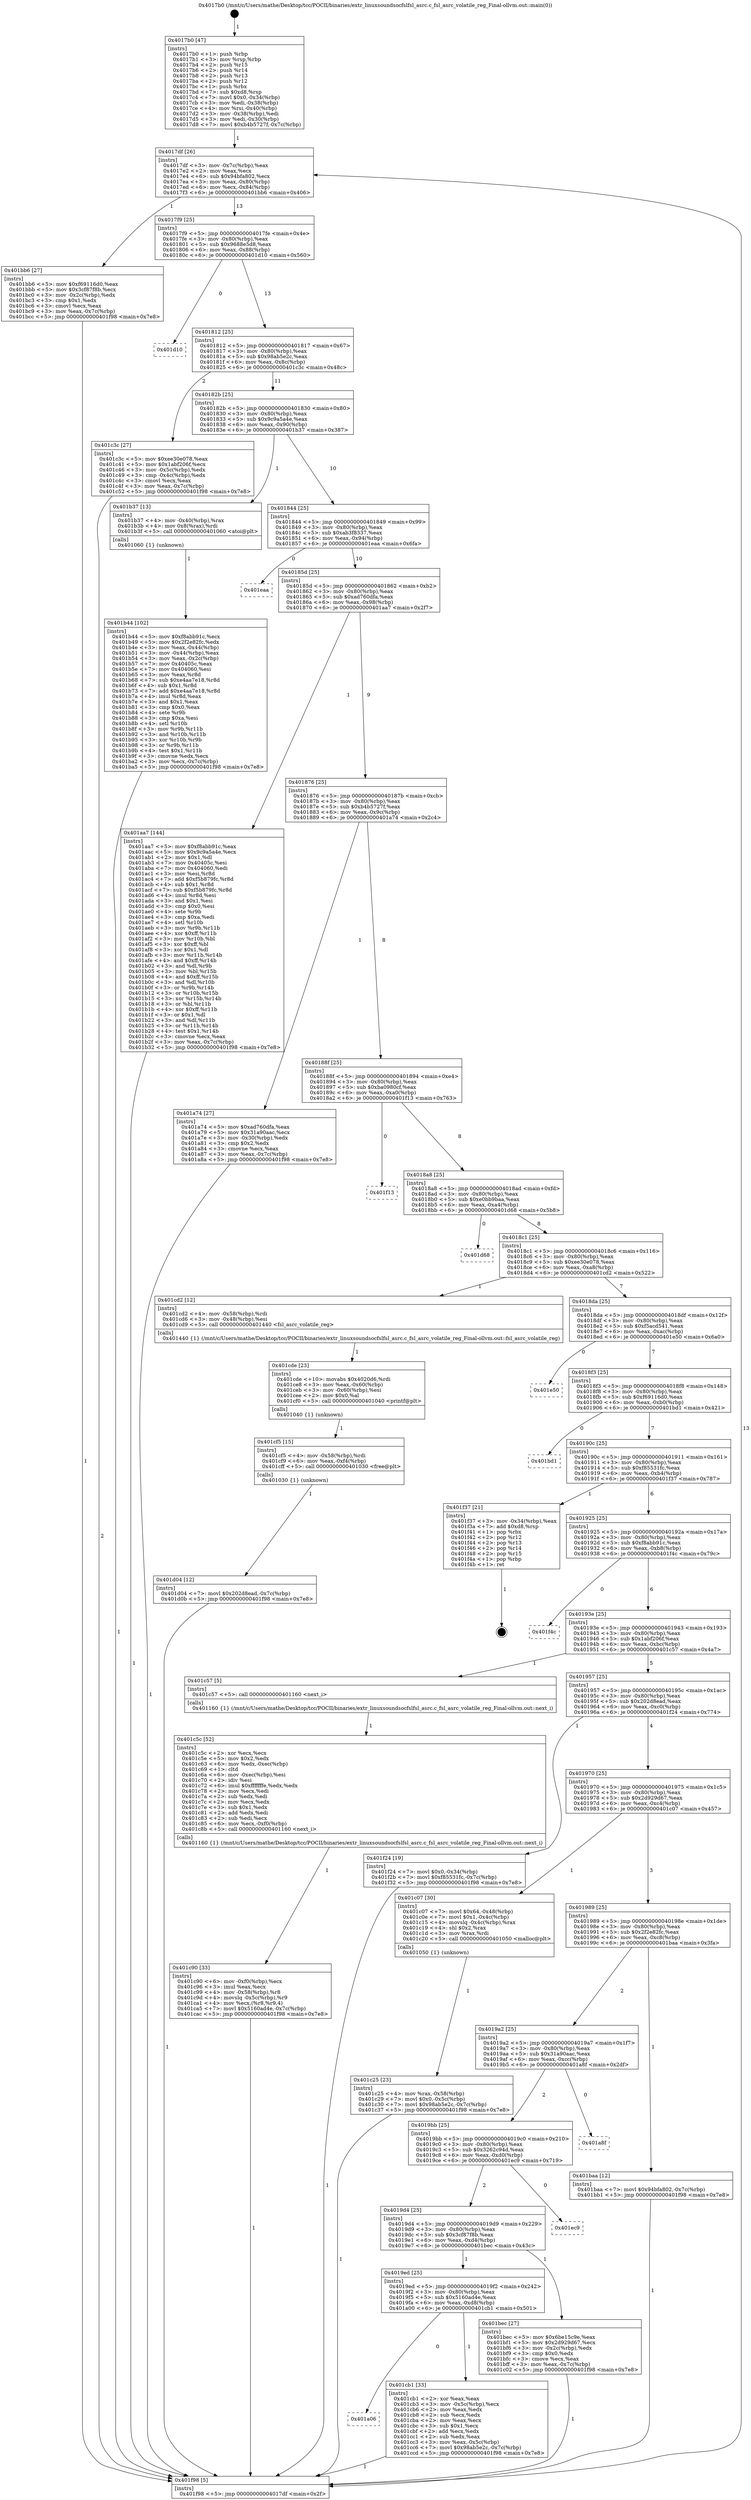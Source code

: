 digraph "0x4017b0" {
  label = "0x4017b0 (/mnt/c/Users/mathe/Desktop/tcc/POCII/binaries/extr_linuxsoundsocfslfsl_asrc.c_fsl_asrc_volatile_reg_Final-ollvm.out::main(0))"
  labelloc = "t"
  node[shape=record]

  Entry [label="",width=0.3,height=0.3,shape=circle,fillcolor=black,style=filled]
  "0x4017df" [label="{
     0x4017df [26]\l
     | [instrs]\l
     &nbsp;&nbsp;0x4017df \<+3\>: mov -0x7c(%rbp),%eax\l
     &nbsp;&nbsp;0x4017e2 \<+2\>: mov %eax,%ecx\l
     &nbsp;&nbsp;0x4017e4 \<+6\>: sub $0x94bfa802,%ecx\l
     &nbsp;&nbsp;0x4017ea \<+3\>: mov %eax,-0x80(%rbp)\l
     &nbsp;&nbsp;0x4017ed \<+6\>: mov %ecx,-0x84(%rbp)\l
     &nbsp;&nbsp;0x4017f3 \<+6\>: je 0000000000401bb6 \<main+0x406\>\l
  }"]
  "0x401bb6" [label="{
     0x401bb6 [27]\l
     | [instrs]\l
     &nbsp;&nbsp;0x401bb6 \<+5\>: mov $0xf69116d0,%eax\l
     &nbsp;&nbsp;0x401bbb \<+5\>: mov $0x3cf87f8b,%ecx\l
     &nbsp;&nbsp;0x401bc0 \<+3\>: mov -0x2c(%rbp),%edx\l
     &nbsp;&nbsp;0x401bc3 \<+3\>: cmp $0x1,%edx\l
     &nbsp;&nbsp;0x401bc6 \<+3\>: cmovl %ecx,%eax\l
     &nbsp;&nbsp;0x401bc9 \<+3\>: mov %eax,-0x7c(%rbp)\l
     &nbsp;&nbsp;0x401bcc \<+5\>: jmp 0000000000401f98 \<main+0x7e8\>\l
  }"]
  "0x4017f9" [label="{
     0x4017f9 [25]\l
     | [instrs]\l
     &nbsp;&nbsp;0x4017f9 \<+5\>: jmp 00000000004017fe \<main+0x4e\>\l
     &nbsp;&nbsp;0x4017fe \<+3\>: mov -0x80(%rbp),%eax\l
     &nbsp;&nbsp;0x401801 \<+5\>: sub $0x9688e5d8,%eax\l
     &nbsp;&nbsp;0x401806 \<+6\>: mov %eax,-0x88(%rbp)\l
     &nbsp;&nbsp;0x40180c \<+6\>: je 0000000000401d10 \<main+0x560\>\l
  }"]
  Exit [label="",width=0.3,height=0.3,shape=circle,fillcolor=black,style=filled,peripheries=2]
  "0x401d10" [label="{
     0x401d10\l
  }", style=dashed]
  "0x401812" [label="{
     0x401812 [25]\l
     | [instrs]\l
     &nbsp;&nbsp;0x401812 \<+5\>: jmp 0000000000401817 \<main+0x67\>\l
     &nbsp;&nbsp;0x401817 \<+3\>: mov -0x80(%rbp),%eax\l
     &nbsp;&nbsp;0x40181a \<+5\>: sub $0x98ab5e2c,%eax\l
     &nbsp;&nbsp;0x40181f \<+6\>: mov %eax,-0x8c(%rbp)\l
     &nbsp;&nbsp;0x401825 \<+6\>: je 0000000000401c3c \<main+0x48c\>\l
  }"]
  "0x401d04" [label="{
     0x401d04 [12]\l
     | [instrs]\l
     &nbsp;&nbsp;0x401d04 \<+7\>: movl $0x202d8ead,-0x7c(%rbp)\l
     &nbsp;&nbsp;0x401d0b \<+5\>: jmp 0000000000401f98 \<main+0x7e8\>\l
  }"]
  "0x401c3c" [label="{
     0x401c3c [27]\l
     | [instrs]\l
     &nbsp;&nbsp;0x401c3c \<+5\>: mov $0xee30e078,%eax\l
     &nbsp;&nbsp;0x401c41 \<+5\>: mov $0x1abf206f,%ecx\l
     &nbsp;&nbsp;0x401c46 \<+3\>: mov -0x5c(%rbp),%edx\l
     &nbsp;&nbsp;0x401c49 \<+3\>: cmp -0x4c(%rbp),%edx\l
     &nbsp;&nbsp;0x401c4c \<+3\>: cmovl %ecx,%eax\l
     &nbsp;&nbsp;0x401c4f \<+3\>: mov %eax,-0x7c(%rbp)\l
     &nbsp;&nbsp;0x401c52 \<+5\>: jmp 0000000000401f98 \<main+0x7e8\>\l
  }"]
  "0x40182b" [label="{
     0x40182b [25]\l
     | [instrs]\l
     &nbsp;&nbsp;0x40182b \<+5\>: jmp 0000000000401830 \<main+0x80\>\l
     &nbsp;&nbsp;0x401830 \<+3\>: mov -0x80(%rbp),%eax\l
     &nbsp;&nbsp;0x401833 \<+5\>: sub $0x9c9a5a4e,%eax\l
     &nbsp;&nbsp;0x401838 \<+6\>: mov %eax,-0x90(%rbp)\l
     &nbsp;&nbsp;0x40183e \<+6\>: je 0000000000401b37 \<main+0x387\>\l
  }"]
  "0x401cf5" [label="{
     0x401cf5 [15]\l
     | [instrs]\l
     &nbsp;&nbsp;0x401cf5 \<+4\>: mov -0x58(%rbp),%rdi\l
     &nbsp;&nbsp;0x401cf9 \<+6\>: mov %eax,-0xf4(%rbp)\l
     &nbsp;&nbsp;0x401cff \<+5\>: call 0000000000401030 \<free@plt\>\l
     | [calls]\l
     &nbsp;&nbsp;0x401030 \{1\} (unknown)\l
  }"]
  "0x401b37" [label="{
     0x401b37 [13]\l
     | [instrs]\l
     &nbsp;&nbsp;0x401b37 \<+4\>: mov -0x40(%rbp),%rax\l
     &nbsp;&nbsp;0x401b3b \<+4\>: mov 0x8(%rax),%rdi\l
     &nbsp;&nbsp;0x401b3f \<+5\>: call 0000000000401060 \<atoi@plt\>\l
     | [calls]\l
     &nbsp;&nbsp;0x401060 \{1\} (unknown)\l
  }"]
  "0x401844" [label="{
     0x401844 [25]\l
     | [instrs]\l
     &nbsp;&nbsp;0x401844 \<+5\>: jmp 0000000000401849 \<main+0x99\>\l
     &nbsp;&nbsp;0x401849 \<+3\>: mov -0x80(%rbp),%eax\l
     &nbsp;&nbsp;0x40184c \<+5\>: sub $0xab3f8337,%eax\l
     &nbsp;&nbsp;0x401851 \<+6\>: mov %eax,-0x94(%rbp)\l
     &nbsp;&nbsp;0x401857 \<+6\>: je 0000000000401eaa \<main+0x6fa\>\l
  }"]
  "0x401cde" [label="{
     0x401cde [23]\l
     | [instrs]\l
     &nbsp;&nbsp;0x401cde \<+10\>: movabs $0x4020d6,%rdi\l
     &nbsp;&nbsp;0x401ce8 \<+3\>: mov %eax,-0x60(%rbp)\l
     &nbsp;&nbsp;0x401ceb \<+3\>: mov -0x60(%rbp),%esi\l
     &nbsp;&nbsp;0x401cee \<+2\>: mov $0x0,%al\l
     &nbsp;&nbsp;0x401cf0 \<+5\>: call 0000000000401040 \<printf@plt\>\l
     | [calls]\l
     &nbsp;&nbsp;0x401040 \{1\} (unknown)\l
  }"]
  "0x401eaa" [label="{
     0x401eaa\l
  }", style=dashed]
  "0x40185d" [label="{
     0x40185d [25]\l
     | [instrs]\l
     &nbsp;&nbsp;0x40185d \<+5\>: jmp 0000000000401862 \<main+0xb2\>\l
     &nbsp;&nbsp;0x401862 \<+3\>: mov -0x80(%rbp),%eax\l
     &nbsp;&nbsp;0x401865 \<+5\>: sub $0xad760dfa,%eax\l
     &nbsp;&nbsp;0x40186a \<+6\>: mov %eax,-0x98(%rbp)\l
     &nbsp;&nbsp;0x401870 \<+6\>: je 0000000000401aa7 \<main+0x2f7\>\l
  }"]
  "0x401a06" [label="{
     0x401a06\l
  }", style=dashed]
  "0x401aa7" [label="{
     0x401aa7 [144]\l
     | [instrs]\l
     &nbsp;&nbsp;0x401aa7 \<+5\>: mov $0xf8abb91c,%eax\l
     &nbsp;&nbsp;0x401aac \<+5\>: mov $0x9c9a5a4e,%ecx\l
     &nbsp;&nbsp;0x401ab1 \<+2\>: mov $0x1,%dl\l
     &nbsp;&nbsp;0x401ab3 \<+7\>: mov 0x40405c,%esi\l
     &nbsp;&nbsp;0x401aba \<+7\>: mov 0x404060,%edi\l
     &nbsp;&nbsp;0x401ac1 \<+3\>: mov %esi,%r8d\l
     &nbsp;&nbsp;0x401ac4 \<+7\>: add $0xf5b879fc,%r8d\l
     &nbsp;&nbsp;0x401acb \<+4\>: sub $0x1,%r8d\l
     &nbsp;&nbsp;0x401acf \<+7\>: sub $0xf5b879fc,%r8d\l
     &nbsp;&nbsp;0x401ad6 \<+4\>: imul %r8d,%esi\l
     &nbsp;&nbsp;0x401ada \<+3\>: and $0x1,%esi\l
     &nbsp;&nbsp;0x401add \<+3\>: cmp $0x0,%esi\l
     &nbsp;&nbsp;0x401ae0 \<+4\>: sete %r9b\l
     &nbsp;&nbsp;0x401ae4 \<+3\>: cmp $0xa,%edi\l
     &nbsp;&nbsp;0x401ae7 \<+4\>: setl %r10b\l
     &nbsp;&nbsp;0x401aeb \<+3\>: mov %r9b,%r11b\l
     &nbsp;&nbsp;0x401aee \<+4\>: xor $0xff,%r11b\l
     &nbsp;&nbsp;0x401af2 \<+3\>: mov %r10b,%bl\l
     &nbsp;&nbsp;0x401af5 \<+3\>: xor $0xff,%bl\l
     &nbsp;&nbsp;0x401af8 \<+3\>: xor $0x1,%dl\l
     &nbsp;&nbsp;0x401afb \<+3\>: mov %r11b,%r14b\l
     &nbsp;&nbsp;0x401afe \<+4\>: and $0xff,%r14b\l
     &nbsp;&nbsp;0x401b02 \<+3\>: and %dl,%r9b\l
     &nbsp;&nbsp;0x401b05 \<+3\>: mov %bl,%r15b\l
     &nbsp;&nbsp;0x401b08 \<+4\>: and $0xff,%r15b\l
     &nbsp;&nbsp;0x401b0c \<+3\>: and %dl,%r10b\l
     &nbsp;&nbsp;0x401b0f \<+3\>: or %r9b,%r14b\l
     &nbsp;&nbsp;0x401b12 \<+3\>: or %r10b,%r15b\l
     &nbsp;&nbsp;0x401b15 \<+3\>: xor %r15b,%r14b\l
     &nbsp;&nbsp;0x401b18 \<+3\>: or %bl,%r11b\l
     &nbsp;&nbsp;0x401b1b \<+4\>: xor $0xff,%r11b\l
     &nbsp;&nbsp;0x401b1f \<+3\>: or $0x1,%dl\l
     &nbsp;&nbsp;0x401b22 \<+3\>: and %dl,%r11b\l
     &nbsp;&nbsp;0x401b25 \<+3\>: or %r11b,%r14b\l
     &nbsp;&nbsp;0x401b28 \<+4\>: test $0x1,%r14b\l
     &nbsp;&nbsp;0x401b2c \<+3\>: cmovne %ecx,%eax\l
     &nbsp;&nbsp;0x401b2f \<+3\>: mov %eax,-0x7c(%rbp)\l
     &nbsp;&nbsp;0x401b32 \<+5\>: jmp 0000000000401f98 \<main+0x7e8\>\l
  }"]
  "0x401876" [label="{
     0x401876 [25]\l
     | [instrs]\l
     &nbsp;&nbsp;0x401876 \<+5\>: jmp 000000000040187b \<main+0xcb\>\l
     &nbsp;&nbsp;0x40187b \<+3\>: mov -0x80(%rbp),%eax\l
     &nbsp;&nbsp;0x40187e \<+5\>: sub $0xb4b5727f,%eax\l
     &nbsp;&nbsp;0x401883 \<+6\>: mov %eax,-0x9c(%rbp)\l
     &nbsp;&nbsp;0x401889 \<+6\>: je 0000000000401a74 \<main+0x2c4\>\l
  }"]
  "0x401cb1" [label="{
     0x401cb1 [33]\l
     | [instrs]\l
     &nbsp;&nbsp;0x401cb1 \<+2\>: xor %eax,%eax\l
     &nbsp;&nbsp;0x401cb3 \<+3\>: mov -0x5c(%rbp),%ecx\l
     &nbsp;&nbsp;0x401cb6 \<+2\>: mov %eax,%edx\l
     &nbsp;&nbsp;0x401cb8 \<+2\>: sub %ecx,%edx\l
     &nbsp;&nbsp;0x401cba \<+2\>: mov %eax,%ecx\l
     &nbsp;&nbsp;0x401cbc \<+3\>: sub $0x1,%ecx\l
     &nbsp;&nbsp;0x401cbf \<+2\>: add %ecx,%edx\l
     &nbsp;&nbsp;0x401cc1 \<+2\>: sub %edx,%eax\l
     &nbsp;&nbsp;0x401cc3 \<+3\>: mov %eax,-0x5c(%rbp)\l
     &nbsp;&nbsp;0x401cc6 \<+7\>: movl $0x98ab5e2c,-0x7c(%rbp)\l
     &nbsp;&nbsp;0x401ccd \<+5\>: jmp 0000000000401f98 \<main+0x7e8\>\l
  }"]
  "0x401a74" [label="{
     0x401a74 [27]\l
     | [instrs]\l
     &nbsp;&nbsp;0x401a74 \<+5\>: mov $0xad760dfa,%eax\l
     &nbsp;&nbsp;0x401a79 \<+5\>: mov $0x31a90aac,%ecx\l
     &nbsp;&nbsp;0x401a7e \<+3\>: mov -0x30(%rbp),%edx\l
     &nbsp;&nbsp;0x401a81 \<+3\>: cmp $0x2,%edx\l
     &nbsp;&nbsp;0x401a84 \<+3\>: cmovne %ecx,%eax\l
     &nbsp;&nbsp;0x401a87 \<+3\>: mov %eax,-0x7c(%rbp)\l
     &nbsp;&nbsp;0x401a8a \<+5\>: jmp 0000000000401f98 \<main+0x7e8\>\l
  }"]
  "0x40188f" [label="{
     0x40188f [25]\l
     | [instrs]\l
     &nbsp;&nbsp;0x40188f \<+5\>: jmp 0000000000401894 \<main+0xe4\>\l
     &nbsp;&nbsp;0x401894 \<+3\>: mov -0x80(%rbp),%eax\l
     &nbsp;&nbsp;0x401897 \<+5\>: sub $0xba0980cf,%eax\l
     &nbsp;&nbsp;0x40189c \<+6\>: mov %eax,-0xa0(%rbp)\l
     &nbsp;&nbsp;0x4018a2 \<+6\>: je 0000000000401f13 \<main+0x763\>\l
  }"]
  "0x401f98" [label="{
     0x401f98 [5]\l
     | [instrs]\l
     &nbsp;&nbsp;0x401f98 \<+5\>: jmp 00000000004017df \<main+0x2f\>\l
  }"]
  "0x4017b0" [label="{
     0x4017b0 [47]\l
     | [instrs]\l
     &nbsp;&nbsp;0x4017b0 \<+1\>: push %rbp\l
     &nbsp;&nbsp;0x4017b1 \<+3\>: mov %rsp,%rbp\l
     &nbsp;&nbsp;0x4017b4 \<+2\>: push %r15\l
     &nbsp;&nbsp;0x4017b6 \<+2\>: push %r14\l
     &nbsp;&nbsp;0x4017b8 \<+2\>: push %r13\l
     &nbsp;&nbsp;0x4017ba \<+2\>: push %r12\l
     &nbsp;&nbsp;0x4017bc \<+1\>: push %rbx\l
     &nbsp;&nbsp;0x4017bd \<+7\>: sub $0xd8,%rsp\l
     &nbsp;&nbsp;0x4017c4 \<+7\>: movl $0x0,-0x34(%rbp)\l
     &nbsp;&nbsp;0x4017cb \<+3\>: mov %edi,-0x38(%rbp)\l
     &nbsp;&nbsp;0x4017ce \<+4\>: mov %rsi,-0x40(%rbp)\l
     &nbsp;&nbsp;0x4017d2 \<+3\>: mov -0x38(%rbp),%edi\l
     &nbsp;&nbsp;0x4017d5 \<+3\>: mov %edi,-0x30(%rbp)\l
     &nbsp;&nbsp;0x4017d8 \<+7\>: movl $0xb4b5727f,-0x7c(%rbp)\l
  }"]
  "0x401b44" [label="{
     0x401b44 [102]\l
     | [instrs]\l
     &nbsp;&nbsp;0x401b44 \<+5\>: mov $0xf8abb91c,%ecx\l
     &nbsp;&nbsp;0x401b49 \<+5\>: mov $0x2f2e82fc,%edx\l
     &nbsp;&nbsp;0x401b4e \<+3\>: mov %eax,-0x44(%rbp)\l
     &nbsp;&nbsp;0x401b51 \<+3\>: mov -0x44(%rbp),%eax\l
     &nbsp;&nbsp;0x401b54 \<+3\>: mov %eax,-0x2c(%rbp)\l
     &nbsp;&nbsp;0x401b57 \<+7\>: mov 0x40405c,%eax\l
     &nbsp;&nbsp;0x401b5e \<+7\>: mov 0x404060,%esi\l
     &nbsp;&nbsp;0x401b65 \<+3\>: mov %eax,%r8d\l
     &nbsp;&nbsp;0x401b68 \<+7\>: sub $0xe4aa7e18,%r8d\l
     &nbsp;&nbsp;0x401b6f \<+4\>: sub $0x1,%r8d\l
     &nbsp;&nbsp;0x401b73 \<+7\>: add $0xe4aa7e18,%r8d\l
     &nbsp;&nbsp;0x401b7a \<+4\>: imul %r8d,%eax\l
     &nbsp;&nbsp;0x401b7e \<+3\>: and $0x1,%eax\l
     &nbsp;&nbsp;0x401b81 \<+3\>: cmp $0x0,%eax\l
     &nbsp;&nbsp;0x401b84 \<+4\>: sete %r9b\l
     &nbsp;&nbsp;0x401b88 \<+3\>: cmp $0xa,%esi\l
     &nbsp;&nbsp;0x401b8b \<+4\>: setl %r10b\l
     &nbsp;&nbsp;0x401b8f \<+3\>: mov %r9b,%r11b\l
     &nbsp;&nbsp;0x401b92 \<+3\>: and %r10b,%r11b\l
     &nbsp;&nbsp;0x401b95 \<+3\>: xor %r10b,%r9b\l
     &nbsp;&nbsp;0x401b98 \<+3\>: or %r9b,%r11b\l
     &nbsp;&nbsp;0x401b9b \<+4\>: test $0x1,%r11b\l
     &nbsp;&nbsp;0x401b9f \<+3\>: cmovne %edx,%ecx\l
     &nbsp;&nbsp;0x401ba2 \<+3\>: mov %ecx,-0x7c(%rbp)\l
     &nbsp;&nbsp;0x401ba5 \<+5\>: jmp 0000000000401f98 \<main+0x7e8\>\l
  }"]
  "0x401c90" [label="{
     0x401c90 [33]\l
     | [instrs]\l
     &nbsp;&nbsp;0x401c90 \<+6\>: mov -0xf0(%rbp),%ecx\l
     &nbsp;&nbsp;0x401c96 \<+3\>: imul %eax,%ecx\l
     &nbsp;&nbsp;0x401c99 \<+4\>: mov -0x58(%rbp),%r8\l
     &nbsp;&nbsp;0x401c9d \<+4\>: movslq -0x5c(%rbp),%r9\l
     &nbsp;&nbsp;0x401ca1 \<+4\>: mov %ecx,(%r8,%r9,4)\l
     &nbsp;&nbsp;0x401ca5 \<+7\>: movl $0x5160ad4e,-0x7c(%rbp)\l
     &nbsp;&nbsp;0x401cac \<+5\>: jmp 0000000000401f98 \<main+0x7e8\>\l
  }"]
  "0x401f13" [label="{
     0x401f13\l
  }", style=dashed]
  "0x4018a8" [label="{
     0x4018a8 [25]\l
     | [instrs]\l
     &nbsp;&nbsp;0x4018a8 \<+5\>: jmp 00000000004018ad \<main+0xfd\>\l
     &nbsp;&nbsp;0x4018ad \<+3\>: mov -0x80(%rbp),%eax\l
     &nbsp;&nbsp;0x4018b0 \<+5\>: sub $0xe0bb9baa,%eax\l
     &nbsp;&nbsp;0x4018b5 \<+6\>: mov %eax,-0xa4(%rbp)\l
     &nbsp;&nbsp;0x4018bb \<+6\>: je 0000000000401d68 \<main+0x5b8\>\l
  }"]
  "0x401c5c" [label="{
     0x401c5c [52]\l
     | [instrs]\l
     &nbsp;&nbsp;0x401c5c \<+2\>: xor %ecx,%ecx\l
     &nbsp;&nbsp;0x401c5e \<+5\>: mov $0x2,%edx\l
     &nbsp;&nbsp;0x401c63 \<+6\>: mov %edx,-0xec(%rbp)\l
     &nbsp;&nbsp;0x401c69 \<+1\>: cltd\l
     &nbsp;&nbsp;0x401c6a \<+6\>: mov -0xec(%rbp),%esi\l
     &nbsp;&nbsp;0x401c70 \<+2\>: idiv %esi\l
     &nbsp;&nbsp;0x401c72 \<+6\>: imul $0xfffffffe,%edx,%edx\l
     &nbsp;&nbsp;0x401c78 \<+2\>: mov %ecx,%edi\l
     &nbsp;&nbsp;0x401c7a \<+2\>: sub %edx,%edi\l
     &nbsp;&nbsp;0x401c7c \<+2\>: mov %ecx,%edx\l
     &nbsp;&nbsp;0x401c7e \<+3\>: sub $0x1,%edx\l
     &nbsp;&nbsp;0x401c81 \<+2\>: add %edx,%edi\l
     &nbsp;&nbsp;0x401c83 \<+2\>: sub %edi,%ecx\l
     &nbsp;&nbsp;0x401c85 \<+6\>: mov %ecx,-0xf0(%rbp)\l
     &nbsp;&nbsp;0x401c8b \<+5\>: call 0000000000401160 \<next_i\>\l
     | [calls]\l
     &nbsp;&nbsp;0x401160 \{1\} (/mnt/c/Users/mathe/Desktop/tcc/POCII/binaries/extr_linuxsoundsocfslfsl_asrc.c_fsl_asrc_volatile_reg_Final-ollvm.out::next_i)\l
  }"]
  "0x401d68" [label="{
     0x401d68\l
  }", style=dashed]
  "0x4018c1" [label="{
     0x4018c1 [25]\l
     | [instrs]\l
     &nbsp;&nbsp;0x4018c1 \<+5\>: jmp 00000000004018c6 \<main+0x116\>\l
     &nbsp;&nbsp;0x4018c6 \<+3\>: mov -0x80(%rbp),%eax\l
     &nbsp;&nbsp;0x4018c9 \<+5\>: sub $0xee30e078,%eax\l
     &nbsp;&nbsp;0x4018ce \<+6\>: mov %eax,-0xa8(%rbp)\l
     &nbsp;&nbsp;0x4018d4 \<+6\>: je 0000000000401cd2 \<main+0x522\>\l
  }"]
  "0x401c25" [label="{
     0x401c25 [23]\l
     | [instrs]\l
     &nbsp;&nbsp;0x401c25 \<+4\>: mov %rax,-0x58(%rbp)\l
     &nbsp;&nbsp;0x401c29 \<+7\>: movl $0x0,-0x5c(%rbp)\l
     &nbsp;&nbsp;0x401c30 \<+7\>: movl $0x98ab5e2c,-0x7c(%rbp)\l
     &nbsp;&nbsp;0x401c37 \<+5\>: jmp 0000000000401f98 \<main+0x7e8\>\l
  }"]
  "0x401cd2" [label="{
     0x401cd2 [12]\l
     | [instrs]\l
     &nbsp;&nbsp;0x401cd2 \<+4\>: mov -0x58(%rbp),%rdi\l
     &nbsp;&nbsp;0x401cd6 \<+3\>: mov -0x48(%rbp),%esi\l
     &nbsp;&nbsp;0x401cd9 \<+5\>: call 0000000000401440 \<fsl_asrc_volatile_reg\>\l
     | [calls]\l
     &nbsp;&nbsp;0x401440 \{1\} (/mnt/c/Users/mathe/Desktop/tcc/POCII/binaries/extr_linuxsoundsocfslfsl_asrc.c_fsl_asrc_volatile_reg_Final-ollvm.out::fsl_asrc_volatile_reg)\l
  }"]
  "0x4018da" [label="{
     0x4018da [25]\l
     | [instrs]\l
     &nbsp;&nbsp;0x4018da \<+5\>: jmp 00000000004018df \<main+0x12f\>\l
     &nbsp;&nbsp;0x4018df \<+3\>: mov -0x80(%rbp),%eax\l
     &nbsp;&nbsp;0x4018e2 \<+5\>: sub $0xf5acd541,%eax\l
     &nbsp;&nbsp;0x4018e7 \<+6\>: mov %eax,-0xac(%rbp)\l
     &nbsp;&nbsp;0x4018ed \<+6\>: je 0000000000401e50 \<main+0x6a0\>\l
  }"]
  "0x4019ed" [label="{
     0x4019ed [25]\l
     | [instrs]\l
     &nbsp;&nbsp;0x4019ed \<+5\>: jmp 00000000004019f2 \<main+0x242\>\l
     &nbsp;&nbsp;0x4019f2 \<+3\>: mov -0x80(%rbp),%eax\l
     &nbsp;&nbsp;0x4019f5 \<+5\>: sub $0x5160ad4e,%eax\l
     &nbsp;&nbsp;0x4019fa \<+6\>: mov %eax,-0xd8(%rbp)\l
     &nbsp;&nbsp;0x401a00 \<+6\>: je 0000000000401cb1 \<main+0x501\>\l
  }"]
  "0x401e50" [label="{
     0x401e50\l
  }", style=dashed]
  "0x4018f3" [label="{
     0x4018f3 [25]\l
     | [instrs]\l
     &nbsp;&nbsp;0x4018f3 \<+5\>: jmp 00000000004018f8 \<main+0x148\>\l
     &nbsp;&nbsp;0x4018f8 \<+3\>: mov -0x80(%rbp),%eax\l
     &nbsp;&nbsp;0x4018fb \<+5\>: sub $0xf69116d0,%eax\l
     &nbsp;&nbsp;0x401900 \<+6\>: mov %eax,-0xb0(%rbp)\l
     &nbsp;&nbsp;0x401906 \<+6\>: je 0000000000401bd1 \<main+0x421\>\l
  }"]
  "0x401bec" [label="{
     0x401bec [27]\l
     | [instrs]\l
     &nbsp;&nbsp;0x401bec \<+5\>: mov $0x6be15c9e,%eax\l
     &nbsp;&nbsp;0x401bf1 \<+5\>: mov $0x2d929d67,%ecx\l
     &nbsp;&nbsp;0x401bf6 \<+3\>: mov -0x2c(%rbp),%edx\l
     &nbsp;&nbsp;0x401bf9 \<+3\>: cmp $0x0,%edx\l
     &nbsp;&nbsp;0x401bfc \<+3\>: cmove %ecx,%eax\l
     &nbsp;&nbsp;0x401bff \<+3\>: mov %eax,-0x7c(%rbp)\l
     &nbsp;&nbsp;0x401c02 \<+5\>: jmp 0000000000401f98 \<main+0x7e8\>\l
  }"]
  "0x401bd1" [label="{
     0x401bd1\l
  }", style=dashed]
  "0x40190c" [label="{
     0x40190c [25]\l
     | [instrs]\l
     &nbsp;&nbsp;0x40190c \<+5\>: jmp 0000000000401911 \<main+0x161\>\l
     &nbsp;&nbsp;0x401911 \<+3\>: mov -0x80(%rbp),%eax\l
     &nbsp;&nbsp;0x401914 \<+5\>: sub $0xf85531fc,%eax\l
     &nbsp;&nbsp;0x401919 \<+6\>: mov %eax,-0xb4(%rbp)\l
     &nbsp;&nbsp;0x40191f \<+6\>: je 0000000000401f37 \<main+0x787\>\l
  }"]
  "0x4019d4" [label="{
     0x4019d4 [25]\l
     | [instrs]\l
     &nbsp;&nbsp;0x4019d4 \<+5\>: jmp 00000000004019d9 \<main+0x229\>\l
     &nbsp;&nbsp;0x4019d9 \<+3\>: mov -0x80(%rbp),%eax\l
     &nbsp;&nbsp;0x4019dc \<+5\>: sub $0x3cf87f8b,%eax\l
     &nbsp;&nbsp;0x4019e1 \<+6\>: mov %eax,-0xd4(%rbp)\l
     &nbsp;&nbsp;0x4019e7 \<+6\>: je 0000000000401bec \<main+0x43c\>\l
  }"]
  "0x401f37" [label="{
     0x401f37 [21]\l
     | [instrs]\l
     &nbsp;&nbsp;0x401f37 \<+3\>: mov -0x34(%rbp),%eax\l
     &nbsp;&nbsp;0x401f3a \<+7\>: add $0xd8,%rsp\l
     &nbsp;&nbsp;0x401f41 \<+1\>: pop %rbx\l
     &nbsp;&nbsp;0x401f42 \<+2\>: pop %r12\l
     &nbsp;&nbsp;0x401f44 \<+2\>: pop %r13\l
     &nbsp;&nbsp;0x401f46 \<+2\>: pop %r14\l
     &nbsp;&nbsp;0x401f48 \<+2\>: pop %r15\l
     &nbsp;&nbsp;0x401f4a \<+1\>: pop %rbp\l
     &nbsp;&nbsp;0x401f4b \<+1\>: ret\l
  }"]
  "0x401925" [label="{
     0x401925 [25]\l
     | [instrs]\l
     &nbsp;&nbsp;0x401925 \<+5\>: jmp 000000000040192a \<main+0x17a\>\l
     &nbsp;&nbsp;0x40192a \<+3\>: mov -0x80(%rbp),%eax\l
     &nbsp;&nbsp;0x40192d \<+5\>: sub $0xf8abb91c,%eax\l
     &nbsp;&nbsp;0x401932 \<+6\>: mov %eax,-0xb8(%rbp)\l
     &nbsp;&nbsp;0x401938 \<+6\>: je 0000000000401f4c \<main+0x79c\>\l
  }"]
  "0x401ec9" [label="{
     0x401ec9\l
  }", style=dashed]
  "0x401f4c" [label="{
     0x401f4c\l
  }", style=dashed]
  "0x40193e" [label="{
     0x40193e [25]\l
     | [instrs]\l
     &nbsp;&nbsp;0x40193e \<+5\>: jmp 0000000000401943 \<main+0x193\>\l
     &nbsp;&nbsp;0x401943 \<+3\>: mov -0x80(%rbp),%eax\l
     &nbsp;&nbsp;0x401946 \<+5\>: sub $0x1abf206f,%eax\l
     &nbsp;&nbsp;0x40194b \<+6\>: mov %eax,-0xbc(%rbp)\l
     &nbsp;&nbsp;0x401951 \<+6\>: je 0000000000401c57 \<main+0x4a7\>\l
  }"]
  "0x4019bb" [label="{
     0x4019bb [25]\l
     | [instrs]\l
     &nbsp;&nbsp;0x4019bb \<+5\>: jmp 00000000004019c0 \<main+0x210\>\l
     &nbsp;&nbsp;0x4019c0 \<+3\>: mov -0x80(%rbp),%eax\l
     &nbsp;&nbsp;0x4019c3 \<+5\>: sub $0x3262c94d,%eax\l
     &nbsp;&nbsp;0x4019c8 \<+6\>: mov %eax,-0xd0(%rbp)\l
     &nbsp;&nbsp;0x4019ce \<+6\>: je 0000000000401ec9 \<main+0x719\>\l
  }"]
  "0x401c57" [label="{
     0x401c57 [5]\l
     | [instrs]\l
     &nbsp;&nbsp;0x401c57 \<+5\>: call 0000000000401160 \<next_i\>\l
     | [calls]\l
     &nbsp;&nbsp;0x401160 \{1\} (/mnt/c/Users/mathe/Desktop/tcc/POCII/binaries/extr_linuxsoundsocfslfsl_asrc.c_fsl_asrc_volatile_reg_Final-ollvm.out::next_i)\l
  }"]
  "0x401957" [label="{
     0x401957 [25]\l
     | [instrs]\l
     &nbsp;&nbsp;0x401957 \<+5\>: jmp 000000000040195c \<main+0x1ac\>\l
     &nbsp;&nbsp;0x40195c \<+3\>: mov -0x80(%rbp),%eax\l
     &nbsp;&nbsp;0x40195f \<+5\>: sub $0x202d8ead,%eax\l
     &nbsp;&nbsp;0x401964 \<+6\>: mov %eax,-0xc0(%rbp)\l
     &nbsp;&nbsp;0x40196a \<+6\>: je 0000000000401f24 \<main+0x774\>\l
  }"]
  "0x401a8f" [label="{
     0x401a8f\l
  }", style=dashed]
  "0x401f24" [label="{
     0x401f24 [19]\l
     | [instrs]\l
     &nbsp;&nbsp;0x401f24 \<+7\>: movl $0x0,-0x34(%rbp)\l
     &nbsp;&nbsp;0x401f2b \<+7\>: movl $0xf85531fc,-0x7c(%rbp)\l
     &nbsp;&nbsp;0x401f32 \<+5\>: jmp 0000000000401f98 \<main+0x7e8\>\l
  }"]
  "0x401970" [label="{
     0x401970 [25]\l
     | [instrs]\l
     &nbsp;&nbsp;0x401970 \<+5\>: jmp 0000000000401975 \<main+0x1c5\>\l
     &nbsp;&nbsp;0x401975 \<+3\>: mov -0x80(%rbp),%eax\l
     &nbsp;&nbsp;0x401978 \<+5\>: sub $0x2d929d67,%eax\l
     &nbsp;&nbsp;0x40197d \<+6\>: mov %eax,-0xc4(%rbp)\l
     &nbsp;&nbsp;0x401983 \<+6\>: je 0000000000401c07 \<main+0x457\>\l
  }"]
  "0x4019a2" [label="{
     0x4019a2 [25]\l
     | [instrs]\l
     &nbsp;&nbsp;0x4019a2 \<+5\>: jmp 00000000004019a7 \<main+0x1f7\>\l
     &nbsp;&nbsp;0x4019a7 \<+3\>: mov -0x80(%rbp),%eax\l
     &nbsp;&nbsp;0x4019aa \<+5\>: sub $0x31a90aac,%eax\l
     &nbsp;&nbsp;0x4019af \<+6\>: mov %eax,-0xcc(%rbp)\l
     &nbsp;&nbsp;0x4019b5 \<+6\>: je 0000000000401a8f \<main+0x2df\>\l
  }"]
  "0x401c07" [label="{
     0x401c07 [30]\l
     | [instrs]\l
     &nbsp;&nbsp;0x401c07 \<+7\>: movl $0x64,-0x48(%rbp)\l
     &nbsp;&nbsp;0x401c0e \<+7\>: movl $0x1,-0x4c(%rbp)\l
     &nbsp;&nbsp;0x401c15 \<+4\>: movslq -0x4c(%rbp),%rax\l
     &nbsp;&nbsp;0x401c19 \<+4\>: shl $0x2,%rax\l
     &nbsp;&nbsp;0x401c1d \<+3\>: mov %rax,%rdi\l
     &nbsp;&nbsp;0x401c20 \<+5\>: call 0000000000401050 \<malloc@plt\>\l
     | [calls]\l
     &nbsp;&nbsp;0x401050 \{1\} (unknown)\l
  }"]
  "0x401989" [label="{
     0x401989 [25]\l
     | [instrs]\l
     &nbsp;&nbsp;0x401989 \<+5\>: jmp 000000000040198e \<main+0x1de\>\l
     &nbsp;&nbsp;0x40198e \<+3\>: mov -0x80(%rbp),%eax\l
     &nbsp;&nbsp;0x401991 \<+5\>: sub $0x2f2e82fc,%eax\l
     &nbsp;&nbsp;0x401996 \<+6\>: mov %eax,-0xc8(%rbp)\l
     &nbsp;&nbsp;0x40199c \<+6\>: je 0000000000401baa \<main+0x3fa\>\l
  }"]
  "0x401baa" [label="{
     0x401baa [12]\l
     | [instrs]\l
     &nbsp;&nbsp;0x401baa \<+7\>: movl $0x94bfa802,-0x7c(%rbp)\l
     &nbsp;&nbsp;0x401bb1 \<+5\>: jmp 0000000000401f98 \<main+0x7e8\>\l
  }"]
  Entry -> "0x4017b0" [label=" 1"]
  "0x4017df" -> "0x401bb6" [label=" 1"]
  "0x4017df" -> "0x4017f9" [label=" 13"]
  "0x401f37" -> Exit [label=" 1"]
  "0x4017f9" -> "0x401d10" [label=" 0"]
  "0x4017f9" -> "0x401812" [label=" 13"]
  "0x401f24" -> "0x401f98" [label=" 1"]
  "0x401812" -> "0x401c3c" [label=" 2"]
  "0x401812" -> "0x40182b" [label=" 11"]
  "0x401d04" -> "0x401f98" [label=" 1"]
  "0x40182b" -> "0x401b37" [label=" 1"]
  "0x40182b" -> "0x401844" [label=" 10"]
  "0x401cf5" -> "0x401d04" [label=" 1"]
  "0x401844" -> "0x401eaa" [label=" 0"]
  "0x401844" -> "0x40185d" [label=" 10"]
  "0x401cde" -> "0x401cf5" [label=" 1"]
  "0x40185d" -> "0x401aa7" [label=" 1"]
  "0x40185d" -> "0x401876" [label=" 9"]
  "0x401cd2" -> "0x401cde" [label=" 1"]
  "0x401876" -> "0x401a74" [label=" 1"]
  "0x401876" -> "0x40188f" [label=" 8"]
  "0x401a74" -> "0x401f98" [label=" 1"]
  "0x4017b0" -> "0x4017df" [label=" 1"]
  "0x401f98" -> "0x4017df" [label=" 13"]
  "0x401aa7" -> "0x401f98" [label=" 1"]
  "0x401b37" -> "0x401b44" [label=" 1"]
  "0x401b44" -> "0x401f98" [label=" 1"]
  "0x401cb1" -> "0x401f98" [label=" 1"]
  "0x40188f" -> "0x401f13" [label=" 0"]
  "0x40188f" -> "0x4018a8" [label=" 8"]
  "0x4019ed" -> "0x401cb1" [label=" 1"]
  "0x4018a8" -> "0x401d68" [label=" 0"]
  "0x4018a8" -> "0x4018c1" [label=" 8"]
  "0x4019ed" -> "0x401a06" [label=" 0"]
  "0x4018c1" -> "0x401cd2" [label=" 1"]
  "0x4018c1" -> "0x4018da" [label=" 7"]
  "0x401c90" -> "0x401f98" [label=" 1"]
  "0x4018da" -> "0x401e50" [label=" 0"]
  "0x4018da" -> "0x4018f3" [label=" 7"]
  "0x401c5c" -> "0x401c90" [label=" 1"]
  "0x4018f3" -> "0x401bd1" [label=" 0"]
  "0x4018f3" -> "0x40190c" [label=" 7"]
  "0x401c57" -> "0x401c5c" [label=" 1"]
  "0x40190c" -> "0x401f37" [label=" 1"]
  "0x40190c" -> "0x401925" [label=" 6"]
  "0x401c25" -> "0x401f98" [label=" 1"]
  "0x401925" -> "0x401f4c" [label=" 0"]
  "0x401925" -> "0x40193e" [label=" 6"]
  "0x401c07" -> "0x401c25" [label=" 1"]
  "0x40193e" -> "0x401c57" [label=" 1"]
  "0x40193e" -> "0x401957" [label=" 5"]
  "0x4019d4" -> "0x4019ed" [label=" 1"]
  "0x401957" -> "0x401f24" [label=" 1"]
  "0x401957" -> "0x401970" [label=" 4"]
  "0x4019d4" -> "0x401bec" [label=" 1"]
  "0x401970" -> "0x401c07" [label=" 1"]
  "0x401970" -> "0x401989" [label=" 3"]
  "0x4019bb" -> "0x4019d4" [label=" 2"]
  "0x401989" -> "0x401baa" [label=" 1"]
  "0x401989" -> "0x4019a2" [label=" 2"]
  "0x401baa" -> "0x401f98" [label=" 1"]
  "0x401bb6" -> "0x401f98" [label=" 1"]
  "0x401c3c" -> "0x401f98" [label=" 2"]
  "0x4019a2" -> "0x401a8f" [label=" 0"]
  "0x4019a2" -> "0x4019bb" [label=" 2"]
  "0x401bec" -> "0x401f98" [label=" 1"]
  "0x4019bb" -> "0x401ec9" [label=" 0"]
}
